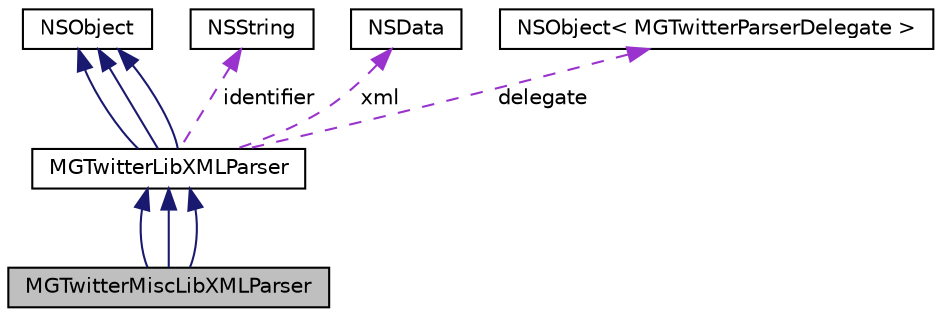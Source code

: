 digraph G
{
  edge [fontname="Helvetica",fontsize="10",labelfontname="Helvetica",labelfontsize="10"];
  node [fontname="Helvetica",fontsize="10",shape=record];
  Node1 [label="MGTwitterMiscLibXMLParser",height=0.2,width=0.4,color="black", fillcolor="grey75", style="filled" fontcolor="black"];
  Node2 -> Node1 [dir="back",color="midnightblue",fontsize="10",style="solid"];
  Node2 [label="MGTwitterLibXMLParser",height=0.2,width=0.4,color="black", fillcolor="white", style="filled",URL="$interface_m_g_twitter_lib_x_m_l_parser.html"];
  Node3 -> Node2 [dir="back",color="midnightblue",fontsize="10",style="solid"];
  Node3 [label="NSObject",height=0.2,width=0.4,color="black", fillcolor="white", style="filled",URL="$class_n_s_object.html"];
  Node3 -> Node2 [dir="back",color="midnightblue",fontsize="10",style="solid"];
  Node3 -> Node2 [dir="back",color="midnightblue",fontsize="10",style="solid"];
  Node4 -> Node2 [dir="back",color="darkorchid3",fontsize="10",style="dashed",label=" identifier" ];
  Node4 [label="NSString",height=0.2,width=0.4,color="black", fillcolor="white", style="filled",URL="$class_n_s_string.html"];
  Node5 -> Node2 [dir="back",color="darkorchid3",fontsize="10",style="dashed",label=" xml" ];
  Node5 [label="NSData",height=0.2,width=0.4,color="black", fillcolor="white", style="filled",URL="$class_n_s_data.html"];
  Node6 -> Node2 [dir="back",color="darkorchid3",fontsize="10",style="dashed",label=" delegate" ];
  Node6 [label="NSObject\< MGTwitterParserDelegate \>",height=0.2,width=0.4,color="black", fillcolor="white", style="filled",URL="$class_n_s_object.html"];
  Node2 -> Node1 [dir="back",color="midnightblue",fontsize="10",style="solid"];
  Node2 -> Node1 [dir="back",color="midnightblue",fontsize="10",style="solid"];
}

